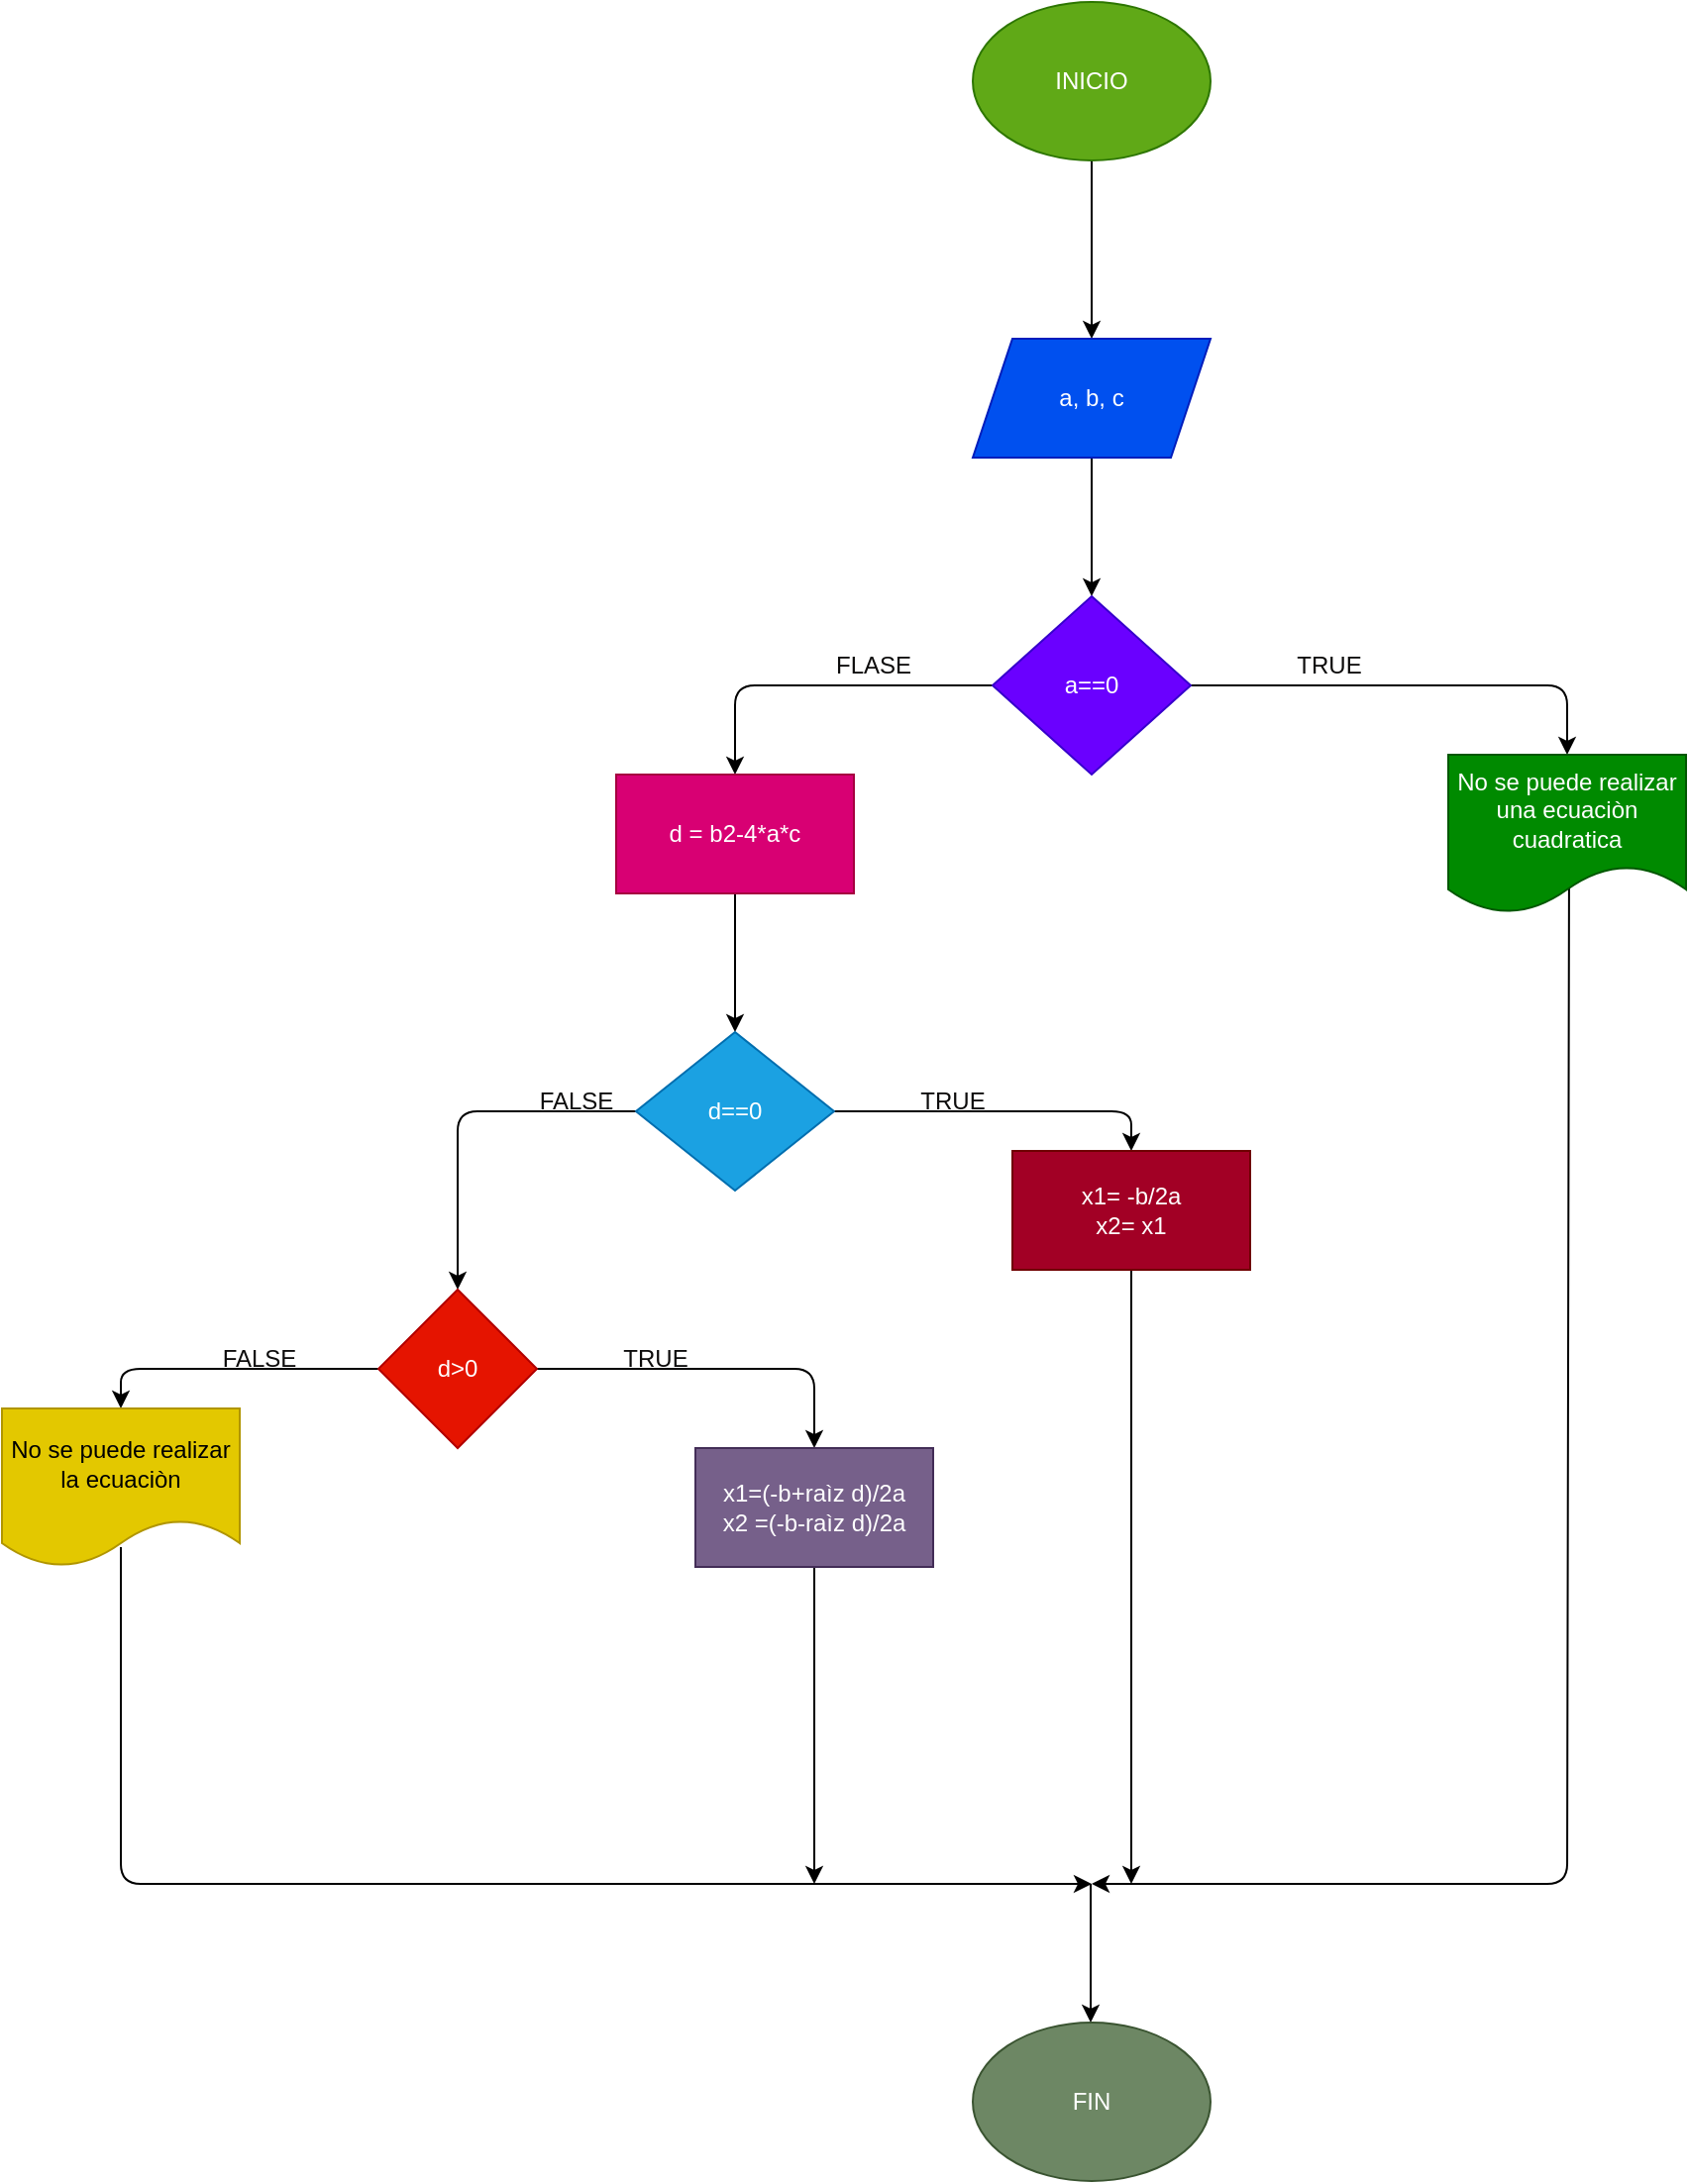 <mxfile>
    <diagram id="sxfQLZgQ5Q-LuLaKWe1a" name="Página-1">
        <mxGraphModel dx="1570" dy="390" grid="1" gridSize="10" guides="1" tooltips="1" connect="1" arrows="1" fold="1" page="1" pageScale="1" pageWidth="827" pageHeight="1169" math="0" shadow="0">
            <root>
                <mxCell id="0"/>
                <mxCell id="1" parent="0"/>
                <mxCell id="18" value="" style="edgeStyle=none;html=1;fontColor=#0d0c0c;" edge="1" parent="1" source="19" target="21">
                    <mxGeometry relative="1" as="geometry"/>
                </mxCell>
                <mxCell id="19" value="INICIO" style="ellipse;whiteSpace=wrap;html=1;fillColor=#60a917;strokeColor=#2D7600;fontColor=#ffffff;" vertex="1" parent="1">
                    <mxGeometry x="780" y="470" width="120" height="80" as="geometry"/>
                </mxCell>
                <mxCell id="20" value="" style="edgeStyle=none;html=1;fontColor=#0d0c0c;" edge="1" parent="1" source="21" target="24">
                    <mxGeometry relative="1" as="geometry"/>
                </mxCell>
                <mxCell id="21" value="a, b, c" style="shape=parallelogram;perimeter=parallelogramPerimeter;whiteSpace=wrap;html=1;fixedSize=1;fillColor=#0050ef;strokeColor=#001DBC;fontColor=#ffffff;" vertex="1" parent="1">
                    <mxGeometry x="780" y="640" width="120" height="60" as="geometry"/>
                </mxCell>
                <mxCell id="22" value="" style="edgeStyle=none;html=1;fontColor=#0d0c0c;" edge="1" parent="1" source="24" target="26">
                    <mxGeometry relative="1" as="geometry">
                        <Array as="points">
                            <mxPoint x="1080" y="815"/>
                        </Array>
                    </mxGeometry>
                </mxCell>
                <mxCell id="23" value="" style="edgeStyle=none;html=1;fontColor=#0d0c0c;" edge="1" parent="1" source="24" target="28">
                    <mxGeometry relative="1" as="geometry">
                        <Array as="points">
                            <mxPoint x="660" y="815"/>
                        </Array>
                    </mxGeometry>
                </mxCell>
                <mxCell id="24" value="a==0" style="rhombus;whiteSpace=wrap;html=1;fillColor=#6a00ff;strokeColor=#3700CC;fontColor=#ffffff;" vertex="1" parent="1">
                    <mxGeometry x="790" y="770" width="100" height="90" as="geometry"/>
                </mxCell>
                <mxCell id="25" value="" style="edgeStyle=none;html=1;exitX=0.508;exitY=0.838;exitDx=0;exitDy=0;exitPerimeter=0;fontColor=#0d0c0c;" edge="1" parent="1" source="26">
                    <mxGeometry relative="1" as="geometry">
                        <mxPoint x="840" y="1420" as="targetPoint"/>
                        <Array as="points">
                            <mxPoint x="1080" y="1420"/>
                        </Array>
                    </mxGeometry>
                </mxCell>
                <mxCell id="26" value="No se puede realizar una ecuaciòn cuadratica" style="shape=document;whiteSpace=wrap;html=1;boundedLbl=1;fillColor=#008a00;strokeColor=#005700;fontColor=#ffffff;" vertex="1" parent="1">
                    <mxGeometry x="1020" y="850" width="120" height="80" as="geometry"/>
                </mxCell>
                <mxCell id="27" value="" style="edgeStyle=none;html=1;fontColor=#0d0c0c;" edge="1" parent="1" source="28" target="31">
                    <mxGeometry relative="1" as="geometry"/>
                </mxCell>
                <mxCell id="28" value="d = b2-4*a*c" style="whiteSpace=wrap;html=1;fillColor=#d80073;strokeColor=#A50040;fontColor=#ffffff;" vertex="1" parent="1">
                    <mxGeometry x="600" y="860" width="120" height="60" as="geometry"/>
                </mxCell>
                <mxCell id="29" value="" style="edgeStyle=none;html=1;fontColor=#0d0c0c;" edge="1" parent="1" source="31" target="33">
                    <mxGeometry relative="1" as="geometry">
                        <Array as="points">
                            <mxPoint x="860" y="1030"/>
                        </Array>
                    </mxGeometry>
                </mxCell>
                <mxCell id="30" value="" style="edgeStyle=none;html=1;fontColor=#0d0c0c;" edge="1" parent="1" source="31" target="36">
                    <mxGeometry relative="1" as="geometry">
                        <Array as="points">
                            <mxPoint x="520" y="1030"/>
                        </Array>
                    </mxGeometry>
                </mxCell>
                <mxCell id="31" value="d==0" style="rhombus;whiteSpace=wrap;html=1;fillColor=#1ba1e2;strokeColor=#006EAF;fontColor=#ffffff;" vertex="1" parent="1">
                    <mxGeometry x="610" y="990" width="100" height="80" as="geometry"/>
                </mxCell>
                <mxCell id="32" value="" style="edgeStyle=none;html=1;fontColor=#0d0c0c;" edge="1" parent="1" source="33">
                    <mxGeometry relative="1" as="geometry">
                        <mxPoint x="860" y="1420" as="targetPoint"/>
                    </mxGeometry>
                </mxCell>
                <mxCell id="33" value="x1= -b/2a&lt;br&gt;x2= x1" style="whiteSpace=wrap;html=1;fillColor=#a20025;strokeColor=#6F0000;fontColor=#ffffff;" vertex="1" parent="1">
                    <mxGeometry x="800" y="1050" width="120" height="60" as="geometry"/>
                </mxCell>
                <mxCell id="34" value="" style="edgeStyle=none;html=1;fontColor=#0d0c0c;" edge="1" parent="1" source="36" target="38">
                    <mxGeometry relative="1" as="geometry">
                        <Array as="points">
                            <mxPoint x="700" y="1160"/>
                        </Array>
                    </mxGeometry>
                </mxCell>
                <mxCell id="35" value="" style="edgeStyle=none;html=1;fontColor=#0d0c0c;" edge="1" parent="1" source="36" target="40">
                    <mxGeometry relative="1" as="geometry">
                        <Array as="points">
                            <mxPoint x="350" y="1160"/>
                        </Array>
                    </mxGeometry>
                </mxCell>
                <mxCell id="36" value="d&amp;gt;0" style="rhombus;whiteSpace=wrap;html=1;fillColor=#e51400;strokeColor=#B20000;fontColor=#ffffff;" vertex="1" parent="1">
                    <mxGeometry x="480" y="1120" width="80" height="80" as="geometry"/>
                </mxCell>
                <mxCell id="37" value="" style="edgeStyle=none;html=1;fontColor=#0d0c0c;" edge="1" parent="1" source="38">
                    <mxGeometry relative="1" as="geometry">
                        <mxPoint x="700" y="1420" as="targetPoint"/>
                    </mxGeometry>
                </mxCell>
                <mxCell id="38" value="x1=(-b+raìz d)/2a&lt;br&gt;x2 =(-b-raìz d)/2a" style="whiteSpace=wrap;html=1;fillColor=#76608a;strokeColor=#432D57;fontColor=#ffffff;" vertex="1" parent="1">
                    <mxGeometry x="640" y="1200" width="120" height="60" as="geometry"/>
                </mxCell>
                <mxCell id="39" value="" style="edgeStyle=none;html=1;exitX=0.5;exitY=0.875;exitDx=0;exitDy=0;exitPerimeter=0;fontColor=#0d0c0c;" edge="1" parent="1" source="40">
                    <mxGeometry relative="1" as="geometry">
                        <mxPoint x="840" y="1420" as="targetPoint"/>
                        <Array as="points">
                            <mxPoint x="350" y="1420"/>
                        </Array>
                    </mxGeometry>
                </mxCell>
                <mxCell id="40" value="No se puede realizar la ecuaciòn" style="shape=document;whiteSpace=wrap;html=1;boundedLbl=1;fillColor=#e3c800;strokeColor=#B09500;fontColor=#000000;" vertex="1" parent="1">
                    <mxGeometry x="290" y="1180" width="120" height="80" as="geometry"/>
                </mxCell>
                <mxCell id="41" value="" style="endArrow=classic;html=1;fontColor=#0d0c0c;" edge="1" parent="1">
                    <mxGeometry width="50" height="50" relative="1" as="geometry">
                        <mxPoint x="839.5" y="1420" as="sourcePoint"/>
                        <mxPoint x="839.5" y="1490" as="targetPoint"/>
                    </mxGeometry>
                </mxCell>
                <mxCell id="42" value="FIN" style="ellipse;whiteSpace=wrap;html=1;fillColor=#6d8764;strokeColor=#3A5431;fontColor=#ffffff;" vertex="1" parent="1">
                    <mxGeometry x="780" y="1490" width="120" height="80" as="geometry"/>
                </mxCell>
                <mxCell id="43" value="TRUE" style="text;html=1;strokeColor=none;fillColor=none;align=center;verticalAlign=middle;whiteSpace=wrap;rounded=0;fontColor=#0d0c0c;" vertex="1" parent="1">
                    <mxGeometry x="930" y="790" width="60" height="30" as="geometry"/>
                </mxCell>
                <mxCell id="44" value="TRUE" style="text;html=1;strokeColor=none;fillColor=none;align=center;verticalAlign=middle;whiteSpace=wrap;rounded=0;fontColor=#0d0c0c;" vertex="1" parent="1">
                    <mxGeometry x="590" y="1140" width="60" height="30" as="geometry"/>
                </mxCell>
                <mxCell id="45" value="TRUE" style="text;html=1;strokeColor=none;fillColor=none;align=center;verticalAlign=middle;whiteSpace=wrap;rounded=0;fontColor=#0d0c0c;" vertex="1" parent="1">
                    <mxGeometry x="740" y="1010" width="60" height="30" as="geometry"/>
                </mxCell>
                <mxCell id="46" value="FLASE" style="text;html=1;strokeColor=none;fillColor=none;align=center;verticalAlign=middle;whiteSpace=wrap;rounded=0;fontColor=#0d0c0c;" vertex="1" parent="1">
                    <mxGeometry x="700" y="790" width="60" height="30" as="geometry"/>
                </mxCell>
                <mxCell id="47" value="FALSE" style="text;html=1;strokeColor=none;fillColor=none;align=center;verticalAlign=middle;whiteSpace=wrap;rounded=0;fontColor=#0d0c0c;" vertex="1" parent="1">
                    <mxGeometry x="550" y="1010" width="60" height="30" as="geometry"/>
                </mxCell>
                <mxCell id="48" value="FALSE" style="text;html=1;strokeColor=none;fillColor=none;align=center;verticalAlign=middle;whiteSpace=wrap;rounded=0;fontColor=#0d0c0c;" vertex="1" parent="1">
                    <mxGeometry x="390" y="1140" width="60" height="30" as="geometry"/>
                </mxCell>
            </root>
        </mxGraphModel>
    </diagram>
</mxfile>